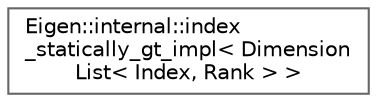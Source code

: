 digraph "类继承关系图"
{
 // LATEX_PDF_SIZE
  bgcolor="transparent";
  edge [fontname=Helvetica,fontsize=10,labelfontname=Helvetica,labelfontsize=10];
  node [fontname=Helvetica,fontsize=10,shape=box,height=0.2,width=0.4];
  rankdir="LR";
  Node0 [id="Node000000",label="Eigen::internal::index\l_statically_gt_impl\< Dimension\lList\< Index, Rank \> \>",height=0.2,width=0.4,color="grey40", fillcolor="white", style="filled",URL="$struct_eigen_1_1internal_1_1index__statically__gt__impl_3_01_dimension_list_3_01_index_00_01_rank_01_4_01_4.html",tooltip=" "];
}
